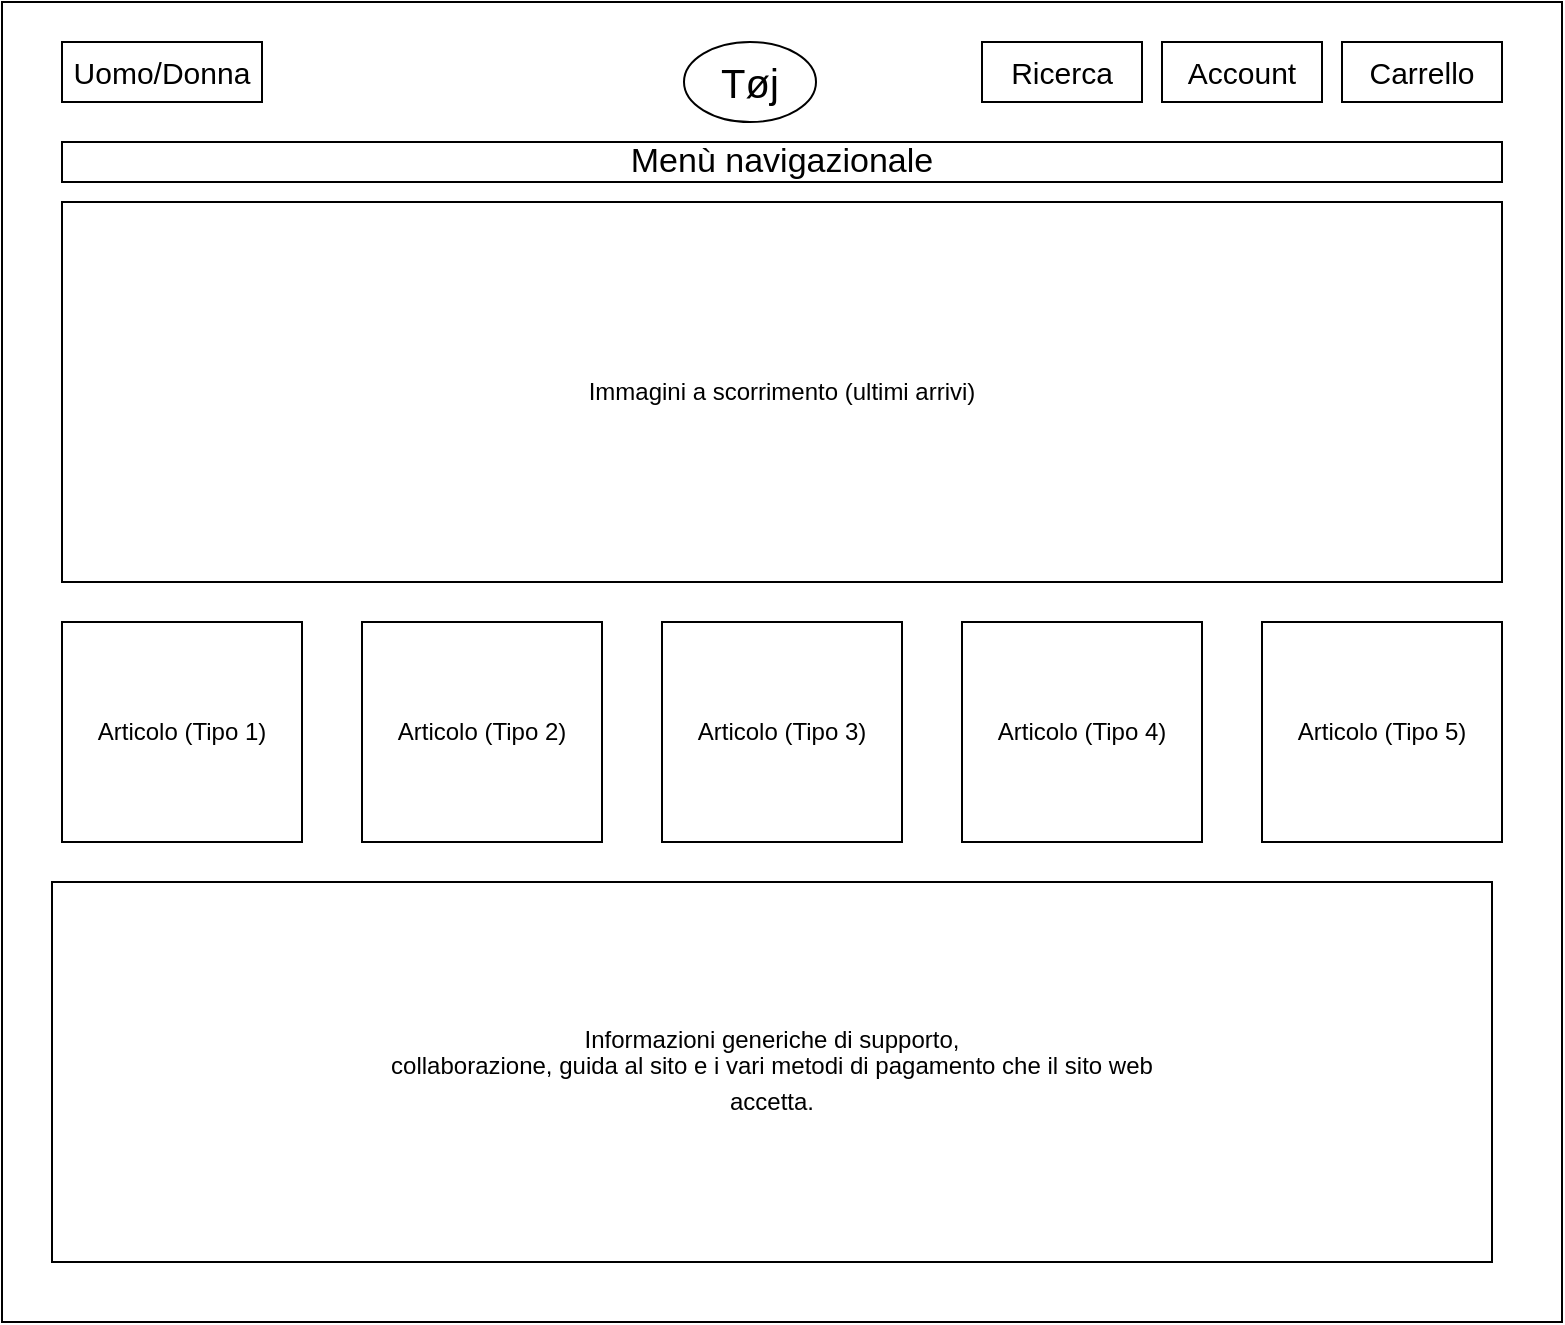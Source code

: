 <mxfile version="14.4.9" type="device"><diagram id="wBHttLaYsozqv8IZyRPX" name="Page-1"><mxGraphModel dx="1110" dy="585" grid="1" gridSize="10" guides="1" tooltips="1" connect="1" arrows="1" fold="1" page="1" pageScale="1" pageWidth="827" pageHeight="800" math="0" shadow="0"><root><mxCell id="0"/><mxCell id="1" parent="0"/><mxCell id="kW1Gy2jFl6eg9wY0WD4N-1" value="" style="rounded=0;whiteSpace=wrap;html=1;" vertex="1" parent="1"><mxGeometry x="24" y="70" width="780" height="660" as="geometry"/></mxCell><mxCell id="kW1Gy2jFl6eg9wY0WD4N-3" value="&lt;font style=&quot;font-size: 20px&quot;&gt;Tøj&lt;/font&gt;" style="ellipse;whiteSpace=wrap;html=1;" vertex="1" parent="1"><mxGeometry x="365" y="90" width="66" height="40" as="geometry"/></mxCell><mxCell id="kW1Gy2jFl6eg9wY0WD4N-7" value="&lt;font style=&quot;font-size: 15px&quot;&gt;Uomo/Donna&lt;/font&gt;" style="rounded=0;whiteSpace=wrap;html=1;" vertex="1" parent="1"><mxGeometry x="54" y="90" width="100" height="30" as="geometry"/></mxCell><mxCell id="kW1Gy2jFl6eg9wY0WD4N-11" value="&lt;font style=&quot;font-size: 15px&quot;&gt;Ricerca&lt;/font&gt;" style="rounded=0;whiteSpace=wrap;html=1;" vertex="1" parent="1"><mxGeometry x="514" y="90" width="80" height="30" as="geometry"/></mxCell><mxCell id="kW1Gy2jFl6eg9wY0WD4N-12" value="&lt;font style=&quot;font-size: 15px&quot;&gt;Account&lt;/font&gt;" style="rounded=0;whiteSpace=wrap;html=1;" vertex="1" parent="1"><mxGeometry x="604" y="90" width="80" height="30" as="geometry"/></mxCell><mxCell id="kW1Gy2jFl6eg9wY0WD4N-13" value="&lt;font style=&quot;font-size: 15px&quot;&gt;Carrello&lt;/font&gt;" style="rounded=0;whiteSpace=wrap;html=1;" vertex="1" parent="1"><mxGeometry x="694" y="90" width="80" height="30" as="geometry"/></mxCell><mxCell id="kW1Gy2jFl6eg9wY0WD4N-14" value="&lt;font style=&quot;font-size: 17px&quot;&gt;Menù navigazionale&lt;/font&gt;" style="rounded=0;whiteSpace=wrap;html=1;" vertex="1" parent="1"><mxGeometry x="54" y="140" width="720" height="20" as="geometry"/></mxCell><mxCell id="kW1Gy2jFl6eg9wY0WD4N-15" value="Immagini a scorrimento (ultimi arrivi)" style="rounded=0;whiteSpace=wrap;html=1;" vertex="1" parent="1"><mxGeometry x="54" y="170" width="720" height="190" as="geometry"/></mxCell><mxCell id="kW1Gy2jFl6eg9wY0WD4N-16" value="Articolo (Tipo 1)" style="rounded=0;whiteSpace=wrap;html=1;" vertex="1" parent="1"><mxGeometry x="54" y="380" width="120" height="110" as="geometry"/></mxCell><mxCell id="kW1Gy2jFl6eg9wY0WD4N-18" value="Articolo (Tipo 2)" style="rounded=0;whiteSpace=wrap;html=1;" vertex="1" parent="1"><mxGeometry x="204" y="380" width="120" height="110" as="geometry"/></mxCell><mxCell id="kW1Gy2jFl6eg9wY0WD4N-19" value="Articolo (Tipo 3)" style="rounded=0;whiteSpace=wrap;html=1;" vertex="1" parent="1"><mxGeometry x="354" y="380" width="120" height="110" as="geometry"/></mxCell><mxCell id="kW1Gy2jFl6eg9wY0WD4N-20" value="Articolo (Tipo 4)" style="rounded=0;whiteSpace=wrap;html=1;" vertex="1" parent="1"><mxGeometry x="504" y="380" width="120" height="110" as="geometry"/></mxCell><mxCell id="kW1Gy2jFl6eg9wY0WD4N-21" value="Articolo (Tipo 5)" style="rounded=0;whiteSpace=wrap;html=1;" vertex="1" parent="1"><mxGeometry x="654" y="380" width="120" height="110" as="geometry"/></mxCell><mxCell id="kW1Gy2jFl6eg9wY0WD4N-22" value="&lt;p class=&quot;MsoNormal&quot; style=&quot;line-height: 115%&quot;&gt;&lt;span class=&quot;MsoHyperlink&quot;&gt;&lt;span style=&quot;line-height: 115%&quot;&gt;&lt;font style=&quot;font-size: 12px&quot;&gt;Informazioni generiche di supporto,&lt;br&gt;collaborazione, guida al sito e i vari metodi di pagamento che il sito web&lt;br&gt;accetta.&lt;/font&gt;&lt;/span&gt;&lt;/span&gt;&lt;span style=&quot;font-size: 12.0pt ; line-height: 115%&quot;&gt;&lt;/span&gt;&lt;/p&gt;" style="rounded=0;whiteSpace=wrap;html=1;" vertex="1" parent="1"><mxGeometry x="49" y="510" width="720" height="190" as="geometry"/></mxCell></root></mxGraphModel></diagram></mxfile>